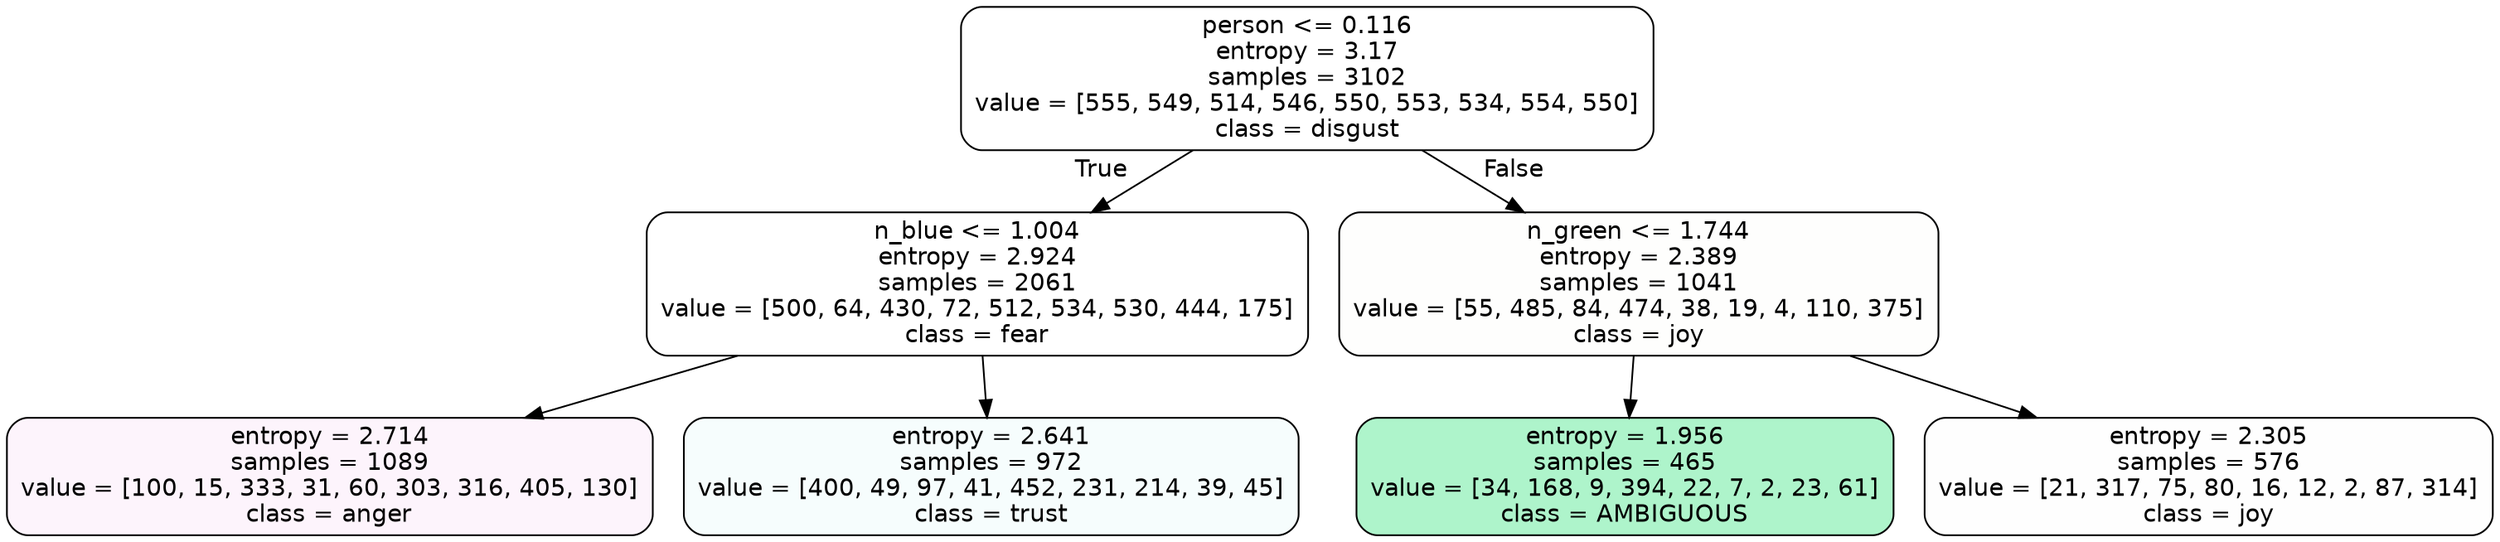 digraph Tree {
node [shape=box, style="filled, rounded", color="black", fontname=helvetica] ;
edge [fontname=helvetica] ;
0 [label="person <= 0.116\nentropy = 3.17\nsamples = 3102\nvalue = [555, 549, 514, 546, 550, 553, 534, 554, 550]\nclass = disgust", fillcolor="#e5813900"] ;
1 [label="n_blue <= 1.004\nentropy = 2.924\nsamples = 2061\nvalue = [500, 64, 430, 72, 512, 534, 530, 444, 175]\nclass = fear", fillcolor="#3964e500"] ;
0 -> 1 [labeldistance=2.5, labelangle=45, headlabel="True"] ;
2 [label="entropy = 2.714\nsamples = 1089\nvalue = [100, 15, 333, 31, 60, 303, 316, 405, 130]\nclass = anger", fillcolor="#e539d70e"] ;
1 -> 2 ;
3 [label="entropy = 2.641\nsamples = 972\nvalue = [400, 49, 97, 41, 452, 231, 214, 39, 45]\nclass = trust", fillcolor="#39d7e50b"] ;
1 -> 3 ;
4 [label="n_green <= 1.744\nentropy = 2.389\nsamples = 1041\nvalue = [55, 485, 84, 474, 38, 19, 4, 110, 375]\nclass = joy", fillcolor="#d7e53902"] ;
0 -> 4 [labeldistance=2.5, labelangle=-45, headlabel="False"] ;
5 [label="entropy = 1.956\nsamples = 465\nvalue = [34, 168, 9, 394, 22, 7, 2, 23, 61]\nclass = AMBIGUOUS", fillcolor="#39e58168"] ;
4 -> 5 ;
6 [label="entropy = 2.305\nsamples = 576\nvalue = [21, 317, 75, 80, 16, 12, 2, 87, 314]\nclass = joy", fillcolor="#d7e53901"] ;
4 -> 6 ;
}